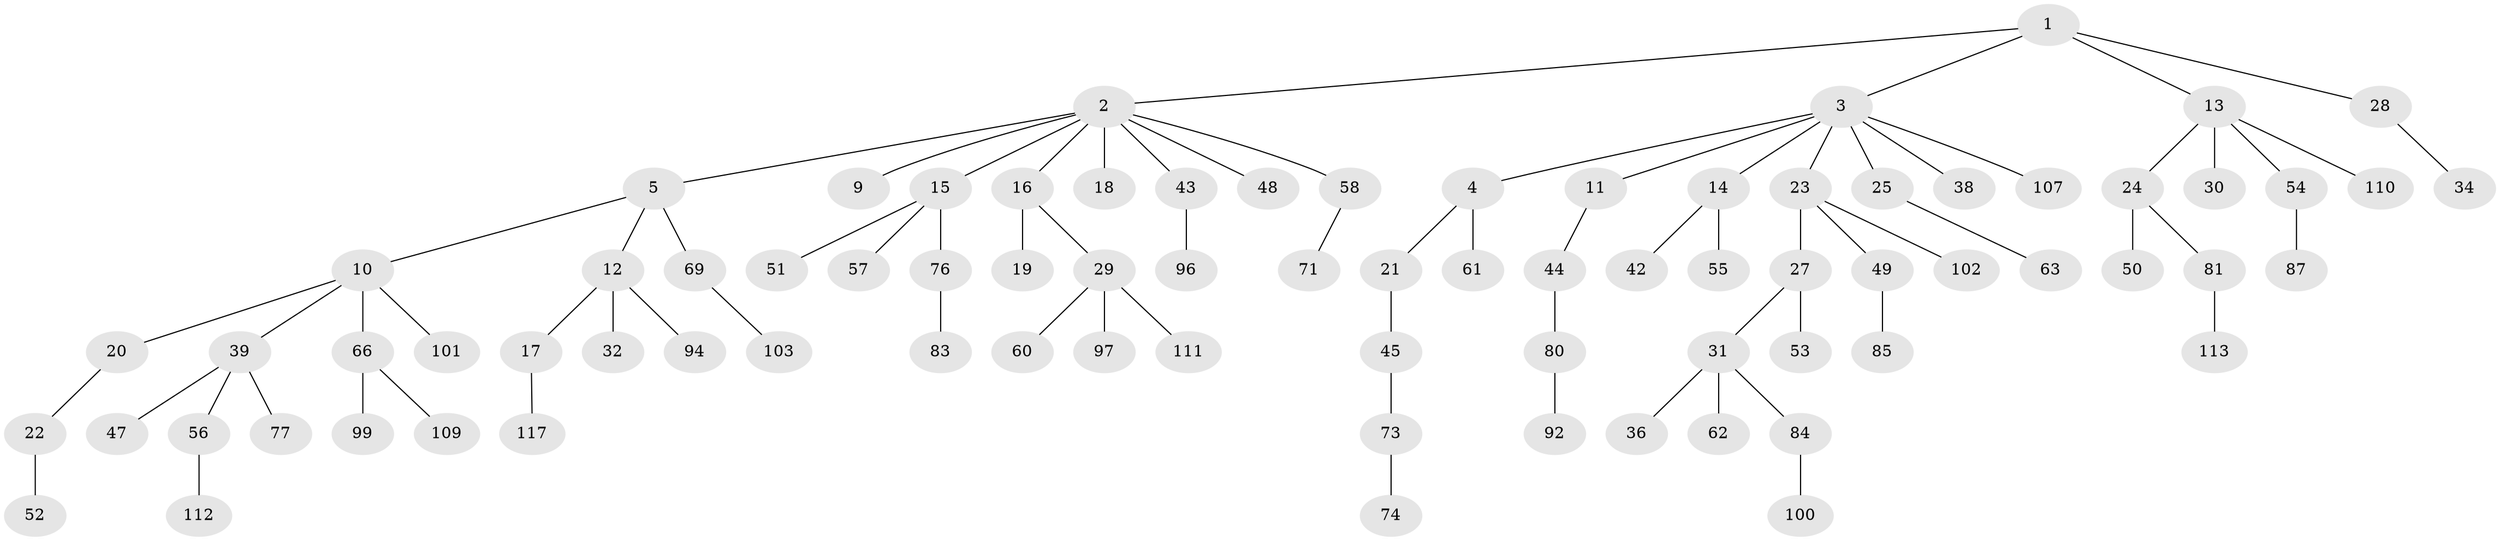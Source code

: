 // original degree distribution, {4: 0.05128205128205128, 8: 0.008547008547008548, 7: 0.008547008547008548, 3: 0.19658119658119658, 1: 0.49572649572649574, 6: 0.008547008547008548, 5: 0.017094017094017096, 2: 0.21367521367521367}
// Generated by graph-tools (version 1.1) at 2025/11/02/27/25 16:11:25]
// undirected, 81 vertices, 80 edges
graph export_dot {
graph [start="1"]
  node [color=gray90,style=filled];
  1;
  2 [super="+7"];
  3 [super="+8"];
  4;
  5 [super="+6"];
  9;
  10 [super="+41"];
  11 [super="+79"];
  12 [super="+64"];
  13 [super="+33"];
  14 [super="+37"];
  15 [super="+40"];
  16;
  17 [super="+35"];
  18 [super="+75"];
  19;
  20 [super="+68"];
  21 [super="+95"];
  22;
  23 [super="+26"];
  24;
  25;
  27 [super="+46"];
  28 [super="+89"];
  29 [super="+59"];
  30;
  31 [super="+78"];
  32;
  34;
  36;
  38;
  39 [super="+105"];
  42;
  43 [super="+88"];
  44 [super="+108"];
  45;
  47;
  48 [super="+104"];
  49;
  50;
  51;
  52 [super="+106"];
  53;
  54;
  55;
  56 [super="+67"];
  57;
  58 [super="+93"];
  60;
  61 [super="+114"];
  62;
  63 [super="+65"];
  66 [super="+72"];
  69 [super="+70"];
  71;
  73 [super="+86"];
  74;
  76 [super="+98"];
  77 [super="+82"];
  80 [super="+90"];
  81;
  83;
  84 [super="+91"];
  85;
  87;
  92;
  94;
  96;
  97 [super="+116"];
  99;
  100;
  101;
  102;
  103;
  107;
  109;
  110;
  111;
  112 [super="+115"];
  113;
  117;
  1 -- 2;
  1 -- 3;
  1 -- 13;
  1 -- 28;
  2 -- 5;
  2 -- 9;
  2 -- 16;
  2 -- 43;
  2 -- 48;
  2 -- 58;
  2 -- 18;
  2 -- 15;
  3 -- 4;
  3 -- 11;
  3 -- 23;
  3 -- 25;
  3 -- 38;
  3 -- 107;
  3 -- 14;
  4 -- 21;
  4 -- 61;
  5 -- 69;
  5 -- 10;
  5 -- 12;
  10 -- 20;
  10 -- 39;
  10 -- 66;
  10 -- 101;
  11 -- 44;
  12 -- 17;
  12 -- 32;
  12 -- 94;
  13 -- 24;
  13 -- 30;
  13 -- 110;
  13 -- 54;
  14 -- 42;
  14 -- 55;
  15 -- 76;
  15 -- 57;
  15 -- 51;
  16 -- 19;
  16 -- 29;
  17 -- 117;
  20 -- 22;
  21 -- 45;
  22 -- 52;
  23 -- 27;
  23 -- 102;
  23 -- 49;
  24 -- 50;
  24 -- 81;
  25 -- 63;
  27 -- 31;
  27 -- 53;
  28 -- 34;
  29 -- 97;
  29 -- 60;
  29 -- 111;
  31 -- 36;
  31 -- 62;
  31 -- 84;
  39 -- 47;
  39 -- 56;
  39 -- 77;
  43 -- 96;
  44 -- 80;
  45 -- 73;
  49 -- 85;
  54 -- 87;
  56 -- 112;
  58 -- 71;
  66 -- 99;
  66 -- 109;
  69 -- 103;
  73 -- 74;
  76 -- 83;
  80 -- 92;
  81 -- 113;
  84 -- 100;
}
